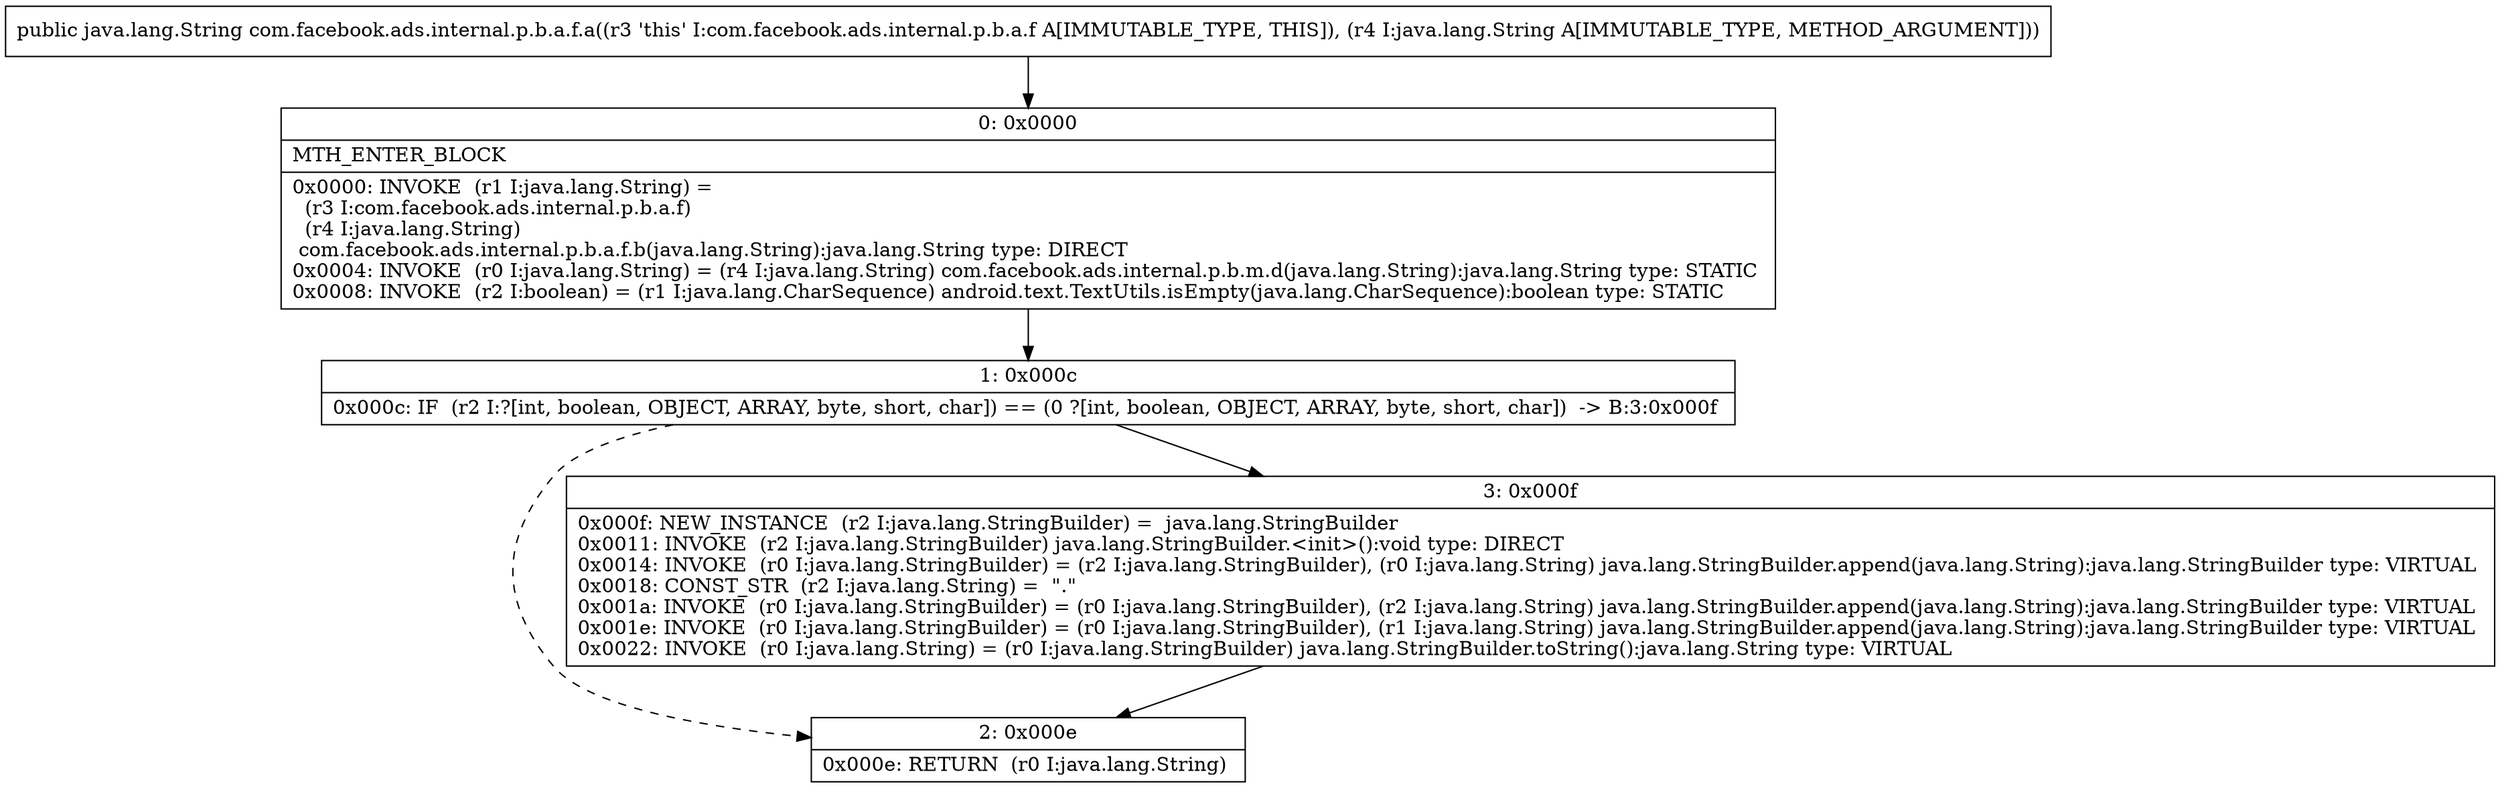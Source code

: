 digraph "CFG forcom.facebook.ads.internal.p.b.a.f.a(Ljava\/lang\/String;)Ljava\/lang\/String;" {
Node_0 [shape=record,label="{0\:\ 0x0000|MTH_ENTER_BLOCK\l|0x0000: INVOKE  (r1 I:java.lang.String) = \l  (r3 I:com.facebook.ads.internal.p.b.a.f)\l  (r4 I:java.lang.String)\l com.facebook.ads.internal.p.b.a.f.b(java.lang.String):java.lang.String type: DIRECT \l0x0004: INVOKE  (r0 I:java.lang.String) = (r4 I:java.lang.String) com.facebook.ads.internal.p.b.m.d(java.lang.String):java.lang.String type: STATIC \l0x0008: INVOKE  (r2 I:boolean) = (r1 I:java.lang.CharSequence) android.text.TextUtils.isEmpty(java.lang.CharSequence):boolean type: STATIC \l}"];
Node_1 [shape=record,label="{1\:\ 0x000c|0x000c: IF  (r2 I:?[int, boolean, OBJECT, ARRAY, byte, short, char]) == (0 ?[int, boolean, OBJECT, ARRAY, byte, short, char])  \-\> B:3:0x000f \l}"];
Node_2 [shape=record,label="{2\:\ 0x000e|0x000e: RETURN  (r0 I:java.lang.String) \l}"];
Node_3 [shape=record,label="{3\:\ 0x000f|0x000f: NEW_INSTANCE  (r2 I:java.lang.StringBuilder) =  java.lang.StringBuilder \l0x0011: INVOKE  (r2 I:java.lang.StringBuilder) java.lang.StringBuilder.\<init\>():void type: DIRECT \l0x0014: INVOKE  (r0 I:java.lang.StringBuilder) = (r2 I:java.lang.StringBuilder), (r0 I:java.lang.String) java.lang.StringBuilder.append(java.lang.String):java.lang.StringBuilder type: VIRTUAL \l0x0018: CONST_STR  (r2 I:java.lang.String) =  \".\" \l0x001a: INVOKE  (r0 I:java.lang.StringBuilder) = (r0 I:java.lang.StringBuilder), (r2 I:java.lang.String) java.lang.StringBuilder.append(java.lang.String):java.lang.StringBuilder type: VIRTUAL \l0x001e: INVOKE  (r0 I:java.lang.StringBuilder) = (r0 I:java.lang.StringBuilder), (r1 I:java.lang.String) java.lang.StringBuilder.append(java.lang.String):java.lang.StringBuilder type: VIRTUAL \l0x0022: INVOKE  (r0 I:java.lang.String) = (r0 I:java.lang.StringBuilder) java.lang.StringBuilder.toString():java.lang.String type: VIRTUAL \l}"];
MethodNode[shape=record,label="{public java.lang.String com.facebook.ads.internal.p.b.a.f.a((r3 'this' I:com.facebook.ads.internal.p.b.a.f A[IMMUTABLE_TYPE, THIS]), (r4 I:java.lang.String A[IMMUTABLE_TYPE, METHOD_ARGUMENT])) }"];
MethodNode -> Node_0;
Node_0 -> Node_1;
Node_1 -> Node_2[style=dashed];
Node_1 -> Node_3;
Node_3 -> Node_2;
}

